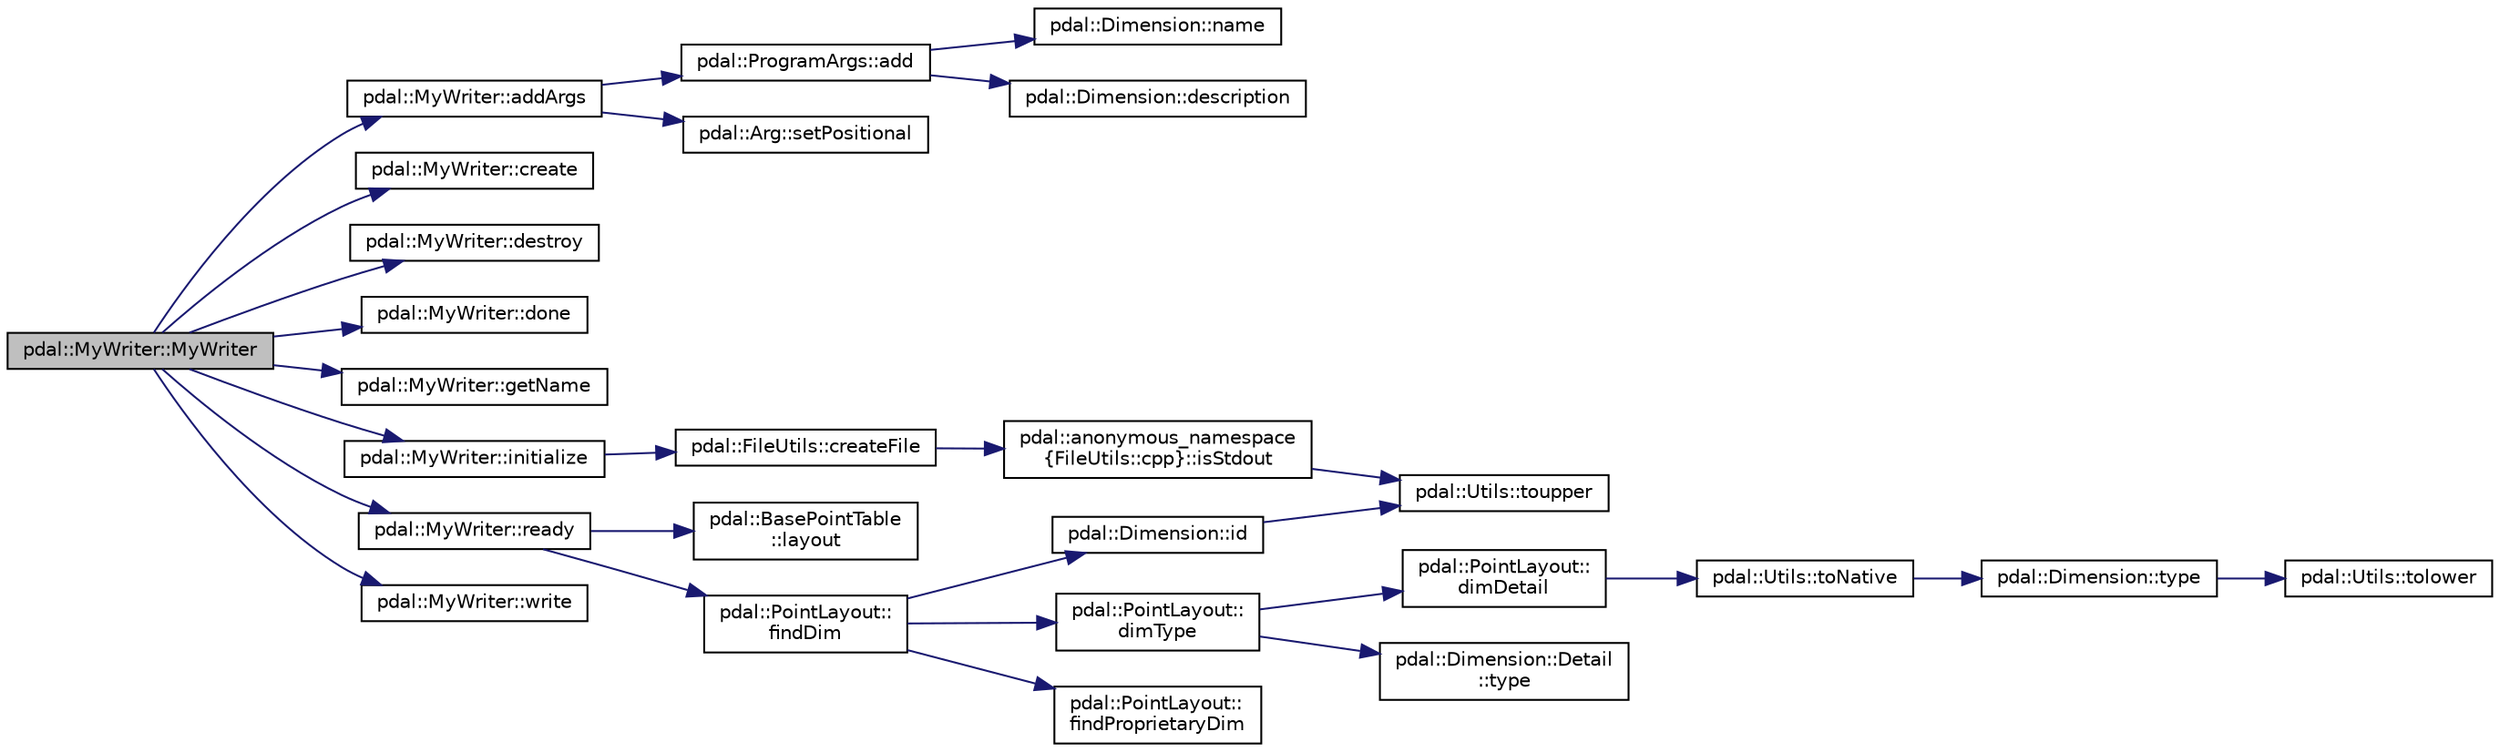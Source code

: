 digraph "pdal::MyWriter::MyWriter"
{
  edge [fontname="Helvetica",fontsize="10",labelfontname="Helvetica",labelfontsize="10"];
  node [fontname="Helvetica",fontsize="10",shape=record];
  rankdir="LR";
  Node1 [label="pdal::MyWriter::MyWriter",height=0.2,width=0.4,color="black", fillcolor="grey75", style="filled", fontcolor="black"];
  Node1 -> Node2 [color="midnightblue",fontsize="10",style="solid",fontname="Helvetica"];
  Node2 [label="pdal::MyWriter::addArgs",height=0.2,width=0.4,color="black", fillcolor="white", style="filled",URL="$classpdal_1_1MyWriter.html#a891a1f7bd8efe957ac4dff3ca8fae1dd"];
  Node2 -> Node3 [color="midnightblue",fontsize="10",style="solid",fontname="Helvetica"];
  Node3 [label="pdal::ProgramArgs::add",height=0.2,width=0.4,color="black", fillcolor="white", style="filled",URL="$classpdal_1_1ProgramArgs.html#a9f773618ed928e9cef78aa1bf8278784"];
  Node3 -> Node4 [color="midnightblue",fontsize="10",style="solid",fontname="Helvetica"];
  Node4 [label="pdal::Dimension::name",height=0.2,width=0.4,color="black", fillcolor="white", style="filled",URL="$namespacepdal_1_1Dimension.html#af3176b0b7e6b4be000317846cf7c2718"];
  Node3 -> Node5 [color="midnightblue",fontsize="10",style="solid",fontname="Helvetica"];
  Node5 [label="pdal::Dimension::description",height=0.2,width=0.4,color="black", fillcolor="white", style="filled",URL="$namespacepdal_1_1Dimension.html#a4041a0eeee0ca503caad91db24affa0e"];
  Node2 -> Node6 [color="midnightblue",fontsize="10",style="solid",fontname="Helvetica"];
  Node6 [label="pdal::Arg::setPositional",height=0.2,width=0.4,color="black", fillcolor="white", style="filled",URL="$classpdal_1_1Arg.html#acd96700a01950da368119d2a06f441ae"];
  Node1 -> Node7 [color="midnightblue",fontsize="10",style="solid",fontname="Helvetica"];
  Node7 [label="pdal::MyWriter::create",height=0.2,width=0.4,color="black", fillcolor="white", style="filled",URL="$classpdal_1_1MyWriter.html#a577b17f9f9f755dbd19767c370c13fcc"];
  Node1 -> Node8 [color="midnightblue",fontsize="10",style="solid",fontname="Helvetica"];
  Node8 [label="pdal::MyWriter::destroy",height=0.2,width=0.4,color="black", fillcolor="white", style="filled",URL="$classpdal_1_1MyWriter.html#a4d0851297bc6df66a3196122f4ee2fa1"];
  Node1 -> Node9 [color="midnightblue",fontsize="10",style="solid",fontname="Helvetica"];
  Node9 [label="pdal::MyWriter::done",height=0.2,width=0.4,color="black", fillcolor="white", style="filled",URL="$classpdal_1_1MyWriter.html#ada47937cf671a815a62d0dd8c5ca09bc"];
  Node1 -> Node10 [color="midnightblue",fontsize="10",style="solid",fontname="Helvetica"];
  Node10 [label="pdal::MyWriter::getName",height=0.2,width=0.4,color="black", fillcolor="white", style="filled",URL="$classpdal_1_1MyWriter.html#a7c3a68bd5ba8e8b1f2c36c3aa4b3cdf2"];
  Node1 -> Node11 [color="midnightblue",fontsize="10",style="solid",fontname="Helvetica"];
  Node11 [label="pdal::MyWriter::initialize",height=0.2,width=0.4,color="black", fillcolor="white", style="filled",URL="$classpdal_1_1MyWriter.html#a9492c8ffbaee5849212bb6fd3f944374"];
  Node11 -> Node12 [color="midnightblue",fontsize="10",style="solid",fontname="Helvetica"];
  Node12 [label="pdal::FileUtils::createFile",height=0.2,width=0.4,color="black", fillcolor="white", style="filled",URL="$namespacepdal_1_1FileUtils.html#a5d7b6d46e6a7e128e47d6afcae341f0e"];
  Node12 -> Node13 [color="midnightblue",fontsize="10",style="solid",fontname="Helvetica"];
  Node13 [label="pdal::anonymous_namespace\l\{FileUtils::cpp\}::isStdout",height=0.2,width=0.4,color="black", fillcolor="white", style="filled",URL="$namespacepdal_1_1anonymous__namespace_02FileUtils_8cpp_03.html#a6a4f8cec1324aa27b45a6e8c1ac44dd6"];
  Node13 -> Node14 [color="midnightblue",fontsize="10",style="solid",fontname="Helvetica"];
  Node14 [label="pdal::Utils::toupper",height=0.2,width=0.4,color="black", fillcolor="white", style="filled",URL="$namespacepdal_1_1Utils.html#a28e3e2faff94b20f9908e77bc54ed983"];
  Node1 -> Node15 [color="midnightblue",fontsize="10",style="solid",fontname="Helvetica"];
  Node15 [label="pdal::MyWriter::ready",height=0.2,width=0.4,color="black", fillcolor="white", style="filled",URL="$classpdal_1_1MyWriter.html#a4915f49a23012523d782349f5145946f"];
  Node15 -> Node16 [color="midnightblue",fontsize="10",style="solid",fontname="Helvetica"];
  Node16 [label="pdal::BasePointTable\l::layout",height=0.2,width=0.4,color="black", fillcolor="white", style="filled",URL="$classpdal_1_1BasePointTable.html#a7e3a12a1f29e6cd10d8669ed3d07eb94"];
  Node15 -> Node17 [color="midnightblue",fontsize="10",style="solid",fontname="Helvetica"];
  Node17 [label="pdal::PointLayout::\lfindDim",height=0.2,width=0.4,color="black", fillcolor="white", style="filled",URL="$classpdal_1_1PointLayout.html#a5a720db4e74a5412c1420b0d1eaacda7"];
  Node17 -> Node18 [color="midnightblue",fontsize="10",style="solid",fontname="Helvetica"];
  Node18 [label="pdal::Dimension::id",height=0.2,width=0.4,color="black", fillcolor="white", style="filled",URL="$namespacepdal_1_1Dimension.html#a10b4c693e3bdbdf1a0eec8f4b008a291"];
  Node18 -> Node14 [color="midnightblue",fontsize="10",style="solid",fontname="Helvetica"];
  Node17 -> Node19 [color="midnightblue",fontsize="10",style="solid",fontname="Helvetica"];
  Node19 [label="pdal::PointLayout::\ldimType",height=0.2,width=0.4,color="black", fillcolor="white", style="filled",URL="$classpdal_1_1PointLayout.html#adaef1dfccc620aa7f7f2a57ea2c19d6d"];
  Node19 -> Node20 [color="midnightblue",fontsize="10",style="solid",fontname="Helvetica"];
  Node20 [label="pdal::PointLayout::\ldimDetail",height=0.2,width=0.4,color="black", fillcolor="white", style="filled",URL="$classpdal_1_1PointLayout.html#abcfdf0f917e71d1bd8a96bc64ff1e8a2"];
  Node20 -> Node21 [color="midnightblue",fontsize="10",style="solid",fontname="Helvetica"];
  Node21 [label="pdal::Utils::toNative",height=0.2,width=0.4,color="black", fillcolor="white", style="filled",URL="$namespacepdal_1_1Utils.html#a59253304d0f929e3a3ea00f09636002f"];
  Node21 -> Node22 [color="midnightblue",fontsize="10",style="solid",fontname="Helvetica"];
  Node22 [label="pdal::Dimension::type",height=0.2,width=0.4,color="black", fillcolor="white", style="filled",URL="$namespacepdal_1_1Dimension.html#a880d689fed54aa3ded6f88c9e058c5d2"];
  Node22 -> Node23 [color="midnightblue",fontsize="10",style="solid",fontname="Helvetica"];
  Node23 [label="pdal::Utils::tolower",height=0.2,width=0.4,color="black", fillcolor="white", style="filled",URL="$namespacepdal_1_1Utils.html#a5268937cf695835e55392f752dc02cb2"];
  Node19 -> Node24 [color="midnightblue",fontsize="10",style="solid",fontname="Helvetica"];
  Node24 [label="pdal::Dimension::Detail\l::type",height=0.2,width=0.4,color="black", fillcolor="white", style="filled",URL="$classpdal_1_1Dimension_1_1Detail.html#adf5961976b7fce3d90a0dddd50519a7c"];
  Node17 -> Node25 [color="midnightblue",fontsize="10",style="solid",fontname="Helvetica"];
  Node25 [label="pdal::PointLayout::\lfindProprietaryDim",height=0.2,width=0.4,color="black", fillcolor="white", style="filled",URL="$classpdal_1_1PointLayout.html#abb03661faa312e6954f49cf8e0e809a3"];
  Node1 -> Node26 [color="midnightblue",fontsize="10",style="solid",fontname="Helvetica"];
  Node26 [label="pdal::MyWriter::write",height=0.2,width=0.4,color="black", fillcolor="white", style="filled",URL="$classpdal_1_1MyWriter.html#ae46e095c5f606ee5eb0fdd1827ab8595"];
}
